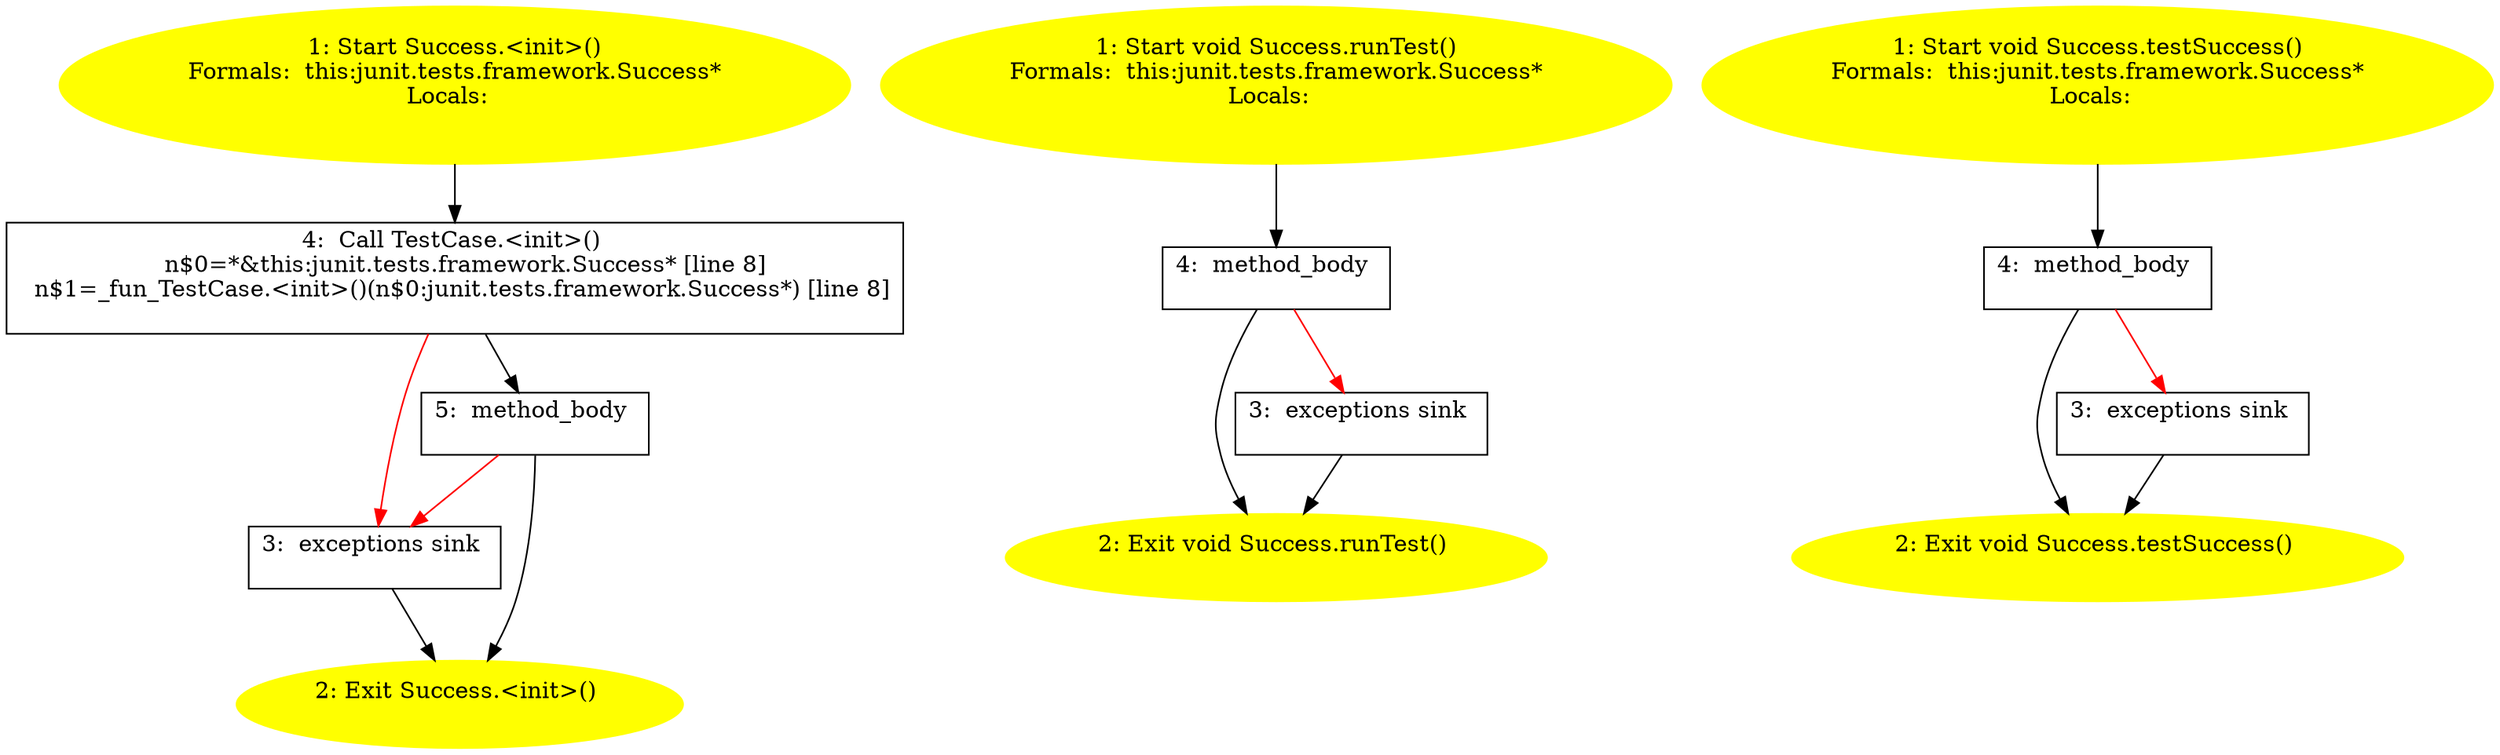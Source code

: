 /* @generated */
digraph cfg {
"junit.tests.framework.Success.<init>().c83c3c3ebc3ea1c01e84f3e5e8c92a3b_1" [label="1: Start Success.<init>()\nFormals:  this:junit.tests.framework.Success*\nLocals:  \n  " color=yellow style=filled]
	

	 "junit.tests.framework.Success.<init>().c83c3c3ebc3ea1c01e84f3e5e8c92a3b_1" -> "junit.tests.framework.Success.<init>().c83c3c3ebc3ea1c01e84f3e5e8c92a3b_4" ;
"junit.tests.framework.Success.<init>().c83c3c3ebc3ea1c01e84f3e5e8c92a3b_2" [label="2: Exit Success.<init>() \n  " color=yellow style=filled]
	

"junit.tests.framework.Success.<init>().c83c3c3ebc3ea1c01e84f3e5e8c92a3b_3" [label="3:  exceptions sink \n  " shape="box"]
	

	 "junit.tests.framework.Success.<init>().c83c3c3ebc3ea1c01e84f3e5e8c92a3b_3" -> "junit.tests.framework.Success.<init>().c83c3c3ebc3ea1c01e84f3e5e8c92a3b_2" ;
"junit.tests.framework.Success.<init>().c83c3c3ebc3ea1c01e84f3e5e8c92a3b_4" [label="4:  Call TestCase.<init>() \n   n$0=*&this:junit.tests.framework.Success* [line 8]\n  n$1=_fun_TestCase.<init>()(n$0:junit.tests.framework.Success*) [line 8]\n " shape="box"]
	

	 "junit.tests.framework.Success.<init>().c83c3c3ebc3ea1c01e84f3e5e8c92a3b_4" -> "junit.tests.framework.Success.<init>().c83c3c3ebc3ea1c01e84f3e5e8c92a3b_5" ;
	 "junit.tests.framework.Success.<init>().c83c3c3ebc3ea1c01e84f3e5e8c92a3b_4" -> "junit.tests.framework.Success.<init>().c83c3c3ebc3ea1c01e84f3e5e8c92a3b_3" [color="red" ];
"junit.tests.framework.Success.<init>().c83c3c3ebc3ea1c01e84f3e5e8c92a3b_5" [label="5:  method_body \n  " shape="box"]
	

	 "junit.tests.framework.Success.<init>().c83c3c3ebc3ea1c01e84f3e5e8c92a3b_5" -> "junit.tests.framework.Success.<init>().c83c3c3ebc3ea1c01e84f3e5e8c92a3b_2" ;
	 "junit.tests.framework.Success.<init>().c83c3c3ebc3ea1c01e84f3e5e8c92a3b_5" -> "junit.tests.framework.Success.<init>().c83c3c3ebc3ea1c01e84f3e5e8c92a3b_3" [color="red" ];
"junit.tests.framework.Success.runTest():void.c34f0d0b4ce81c771d8288e947197157_1" [label="1: Start void Success.runTest()\nFormals:  this:junit.tests.framework.Success*\nLocals:  \n  " color=yellow style=filled]
	

	 "junit.tests.framework.Success.runTest():void.c34f0d0b4ce81c771d8288e947197157_1" -> "junit.tests.framework.Success.runTest():void.c34f0d0b4ce81c771d8288e947197157_4" ;
"junit.tests.framework.Success.runTest():void.c34f0d0b4ce81c771d8288e947197157_2" [label="2: Exit void Success.runTest() \n  " color=yellow style=filled]
	

"junit.tests.framework.Success.runTest():void.c34f0d0b4ce81c771d8288e947197157_3" [label="3:  exceptions sink \n  " shape="box"]
	

	 "junit.tests.framework.Success.runTest():void.c34f0d0b4ce81c771d8288e947197157_3" -> "junit.tests.framework.Success.runTest():void.c34f0d0b4ce81c771d8288e947197157_2" ;
"junit.tests.framework.Success.runTest():void.c34f0d0b4ce81c771d8288e947197157_4" [label="4:  method_body \n  " shape="box"]
	

	 "junit.tests.framework.Success.runTest():void.c34f0d0b4ce81c771d8288e947197157_4" -> "junit.tests.framework.Success.runTest():void.c34f0d0b4ce81c771d8288e947197157_2" ;
	 "junit.tests.framework.Success.runTest():void.c34f0d0b4ce81c771d8288e947197157_4" -> "junit.tests.framework.Success.runTest():void.c34f0d0b4ce81c771d8288e947197157_3" [color="red" ];
"junit.tests.framework.Success.testSuccess():void.40f93dd95241453cc97f48bb39fd719d_1" [label="1: Start void Success.testSuccess()\nFormals:  this:junit.tests.framework.Success*\nLocals:  \n  " color=yellow style=filled]
	

	 "junit.tests.framework.Success.testSuccess():void.40f93dd95241453cc97f48bb39fd719d_1" -> "junit.tests.framework.Success.testSuccess():void.40f93dd95241453cc97f48bb39fd719d_4" ;
"junit.tests.framework.Success.testSuccess():void.40f93dd95241453cc97f48bb39fd719d_2" [label="2: Exit void Success.testSuccess() \n  " color=yellow style=filled]
	

"junit.tests.framework.Success.testSuccess():void.40f93dd95241453cc97f48bb39fd719d_3" [label="3:  exceptions sink \n  " shape="box"]
	

	 "junit.tests.framework.Success.testSuccess():void.40f93dd95241453cc97f48bb39fd719d_3" -> "junit.tests.framework.Success.testSuccess():void.40f93dd95241453cc97f48bb39fd719d_2" ;
"junit.tests.framework.Success.testSuccess():void.40f93dd95241453cc97f48bb39fd719d_4" [label="4:  method_body \n  " shape="box"]
	

	 "junit.tests.framework.Success.testSuccess():void.40f93dd95241453cc97f48bb39fd719d_4" -> "junit.tests.framework.Success.testSuccess():void.40f93dd95241453cc97f48bb39fd719d_2" ;
	 "junit.tests.framework.Success.testSuccess():void.40f93dd95241453cc97f48bb39fd719d_4" -> "junit.tests.framework.Success.testSuccess():void.40f93dd95241453cc97f48bb39fd719d_3" [color="red" ];
}
